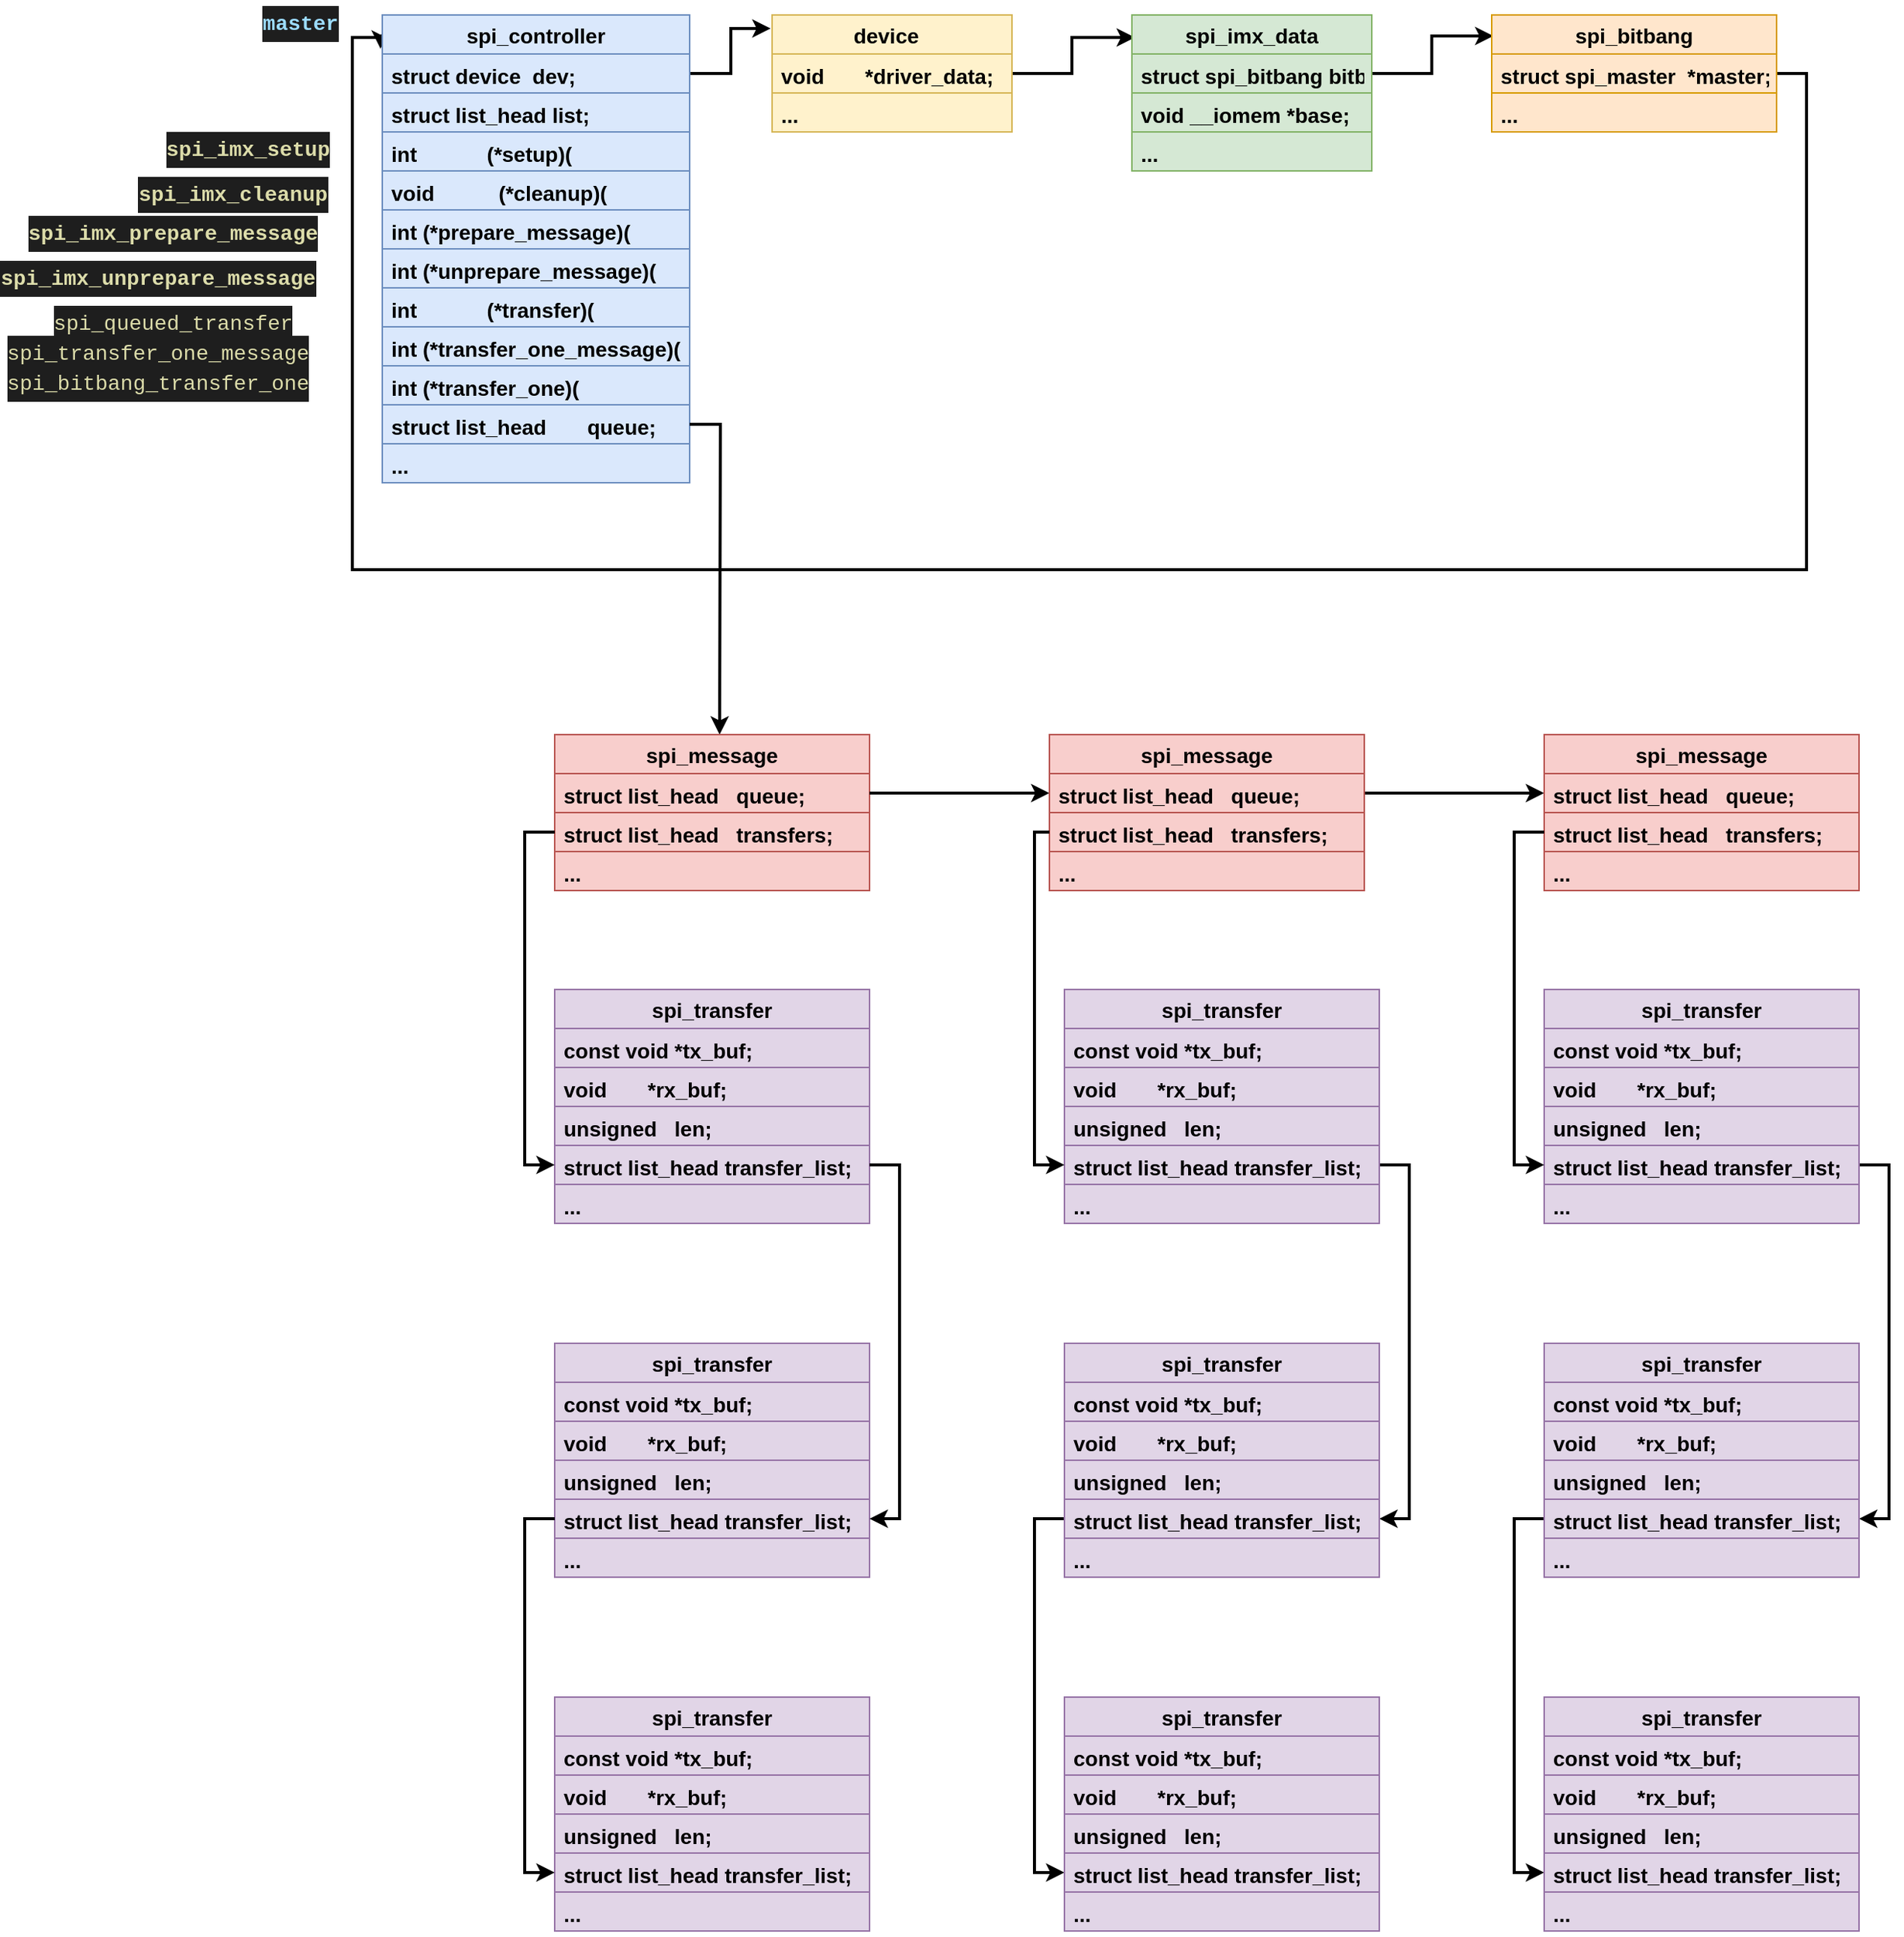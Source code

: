 <mxfile version="13.2.4" type="device"><diagram id="KnXNq-vo8bhOD0c6sFRD" name="第 1 页"><mxGraphModel dx="2421" dy="1127" grid="1" gridSize="10" guides="1" tooltips="1" connect="1" arrows="1" fold="1" page="1" pageScale="1" pageWidth="2339" pageHeight="3300" math="0" shadow="0"><root><mxCell id="0"/><mxCell id="1" parent="0"/><mxCell id="Hn3JbuHrYSryEWbeULOt-14" style="edgeStyle=orthogonalEdgeStyle;rounded=0;orthogonalLoop=1;jettySize=auto;html=1;entryX=-0.006;entryY=0.115;entryDx=0;entryDy=0;entryPerimeter=0;fontStyle=1;fontSize=14;strokeWidth=2;" edge="1" parent="1" source="Hn3JbuHrYSryEWbeULOt-6" target="Hn3JbuHrYSryEWbeULOt-10"><mxGeometry relative="1" as="geometry"/></mxCell><mxCell id="Hn3JbuHrYSryEWbeULOt-15" style="edgeStyle=orthogonalEdgeStyle;rounded=0;orthogonalLoop=1;jettySize=auto;html=1;entryX=0.013;entryY=0.144;entryDx=0;entryDy=0;entryPerimeter=0;fontStyle=1;fontSize=14;strokeWidth=2;" edge="1" parent="1" source="Hn3JbuHrYSryEWbeULOt-11" target="Hn3JbuHrYSryEWbeULOt-1"><mxGeometry relative="1" as="geometry"/></mxCell><mxCell id="Hn3JbuHrYSryEWbeULOt-25" style="edgeStyle=orthogonalEdgeStyle;rounded=0;orthogonalLoop=1;jettySize=auto;html=1;entryX=-0.006;entryY=0.072;entryDx=0;entryDy=0;entryPerimeter=0;fontStyle=1;fontSize=14;strokeWidth=2;" edge="1" parent="1" source="Hn3JbuHrYSryEWbeULOt-22" target="Hn3JbuHrYSryEWbeULOt-5"><mxGeometry relative="1" as="geometry"><Array as="points"><mxPoint x="1355" y="299"/><mxPoint x="1355" y="630"/><mxPoint x="385" y="630"/><mxPoint x="385" y="275"/><mxPoint x="404" y="275"/></Array></mxGeometry></mxCell><mxCell id="Hn3JbuHrYSryEWbeULOt-26" style="edgeStyle=orthogonalEdgeStyle;rounded=0;orthogonalLoop=1;jettySize=auto;html=1;entryX=0.006;entryY=0.179;entryDx=0;entryDy=0;entryPerimeter=0;fontStyle=1;fontSize=14;strokeWidth=2;" edge="1" parent="1" source="Hn3JbuHrYSryEWbeULOt-2" target="Hn3JbuHrYSryEWbeULOt-21"><mxGeometry relative="1" as="geometry"/></mxCell><mxCell id="Hn3JbuHrYSryEWbeULOt-27" value="&lt;div style=&quot;color: rgb(212, 212, 212); background-color: rgb(30, 30, 30); font-family: consolas, &amp;quot;courier new&amp;quot;, monospace; font-size: 14px; line-height: 24px;&quot;&gt;&lt;span style=&quot;color: rgb(156, 220, 254); font-size: 14px;&quot;&gt;master&lt;/span&gt;&lt;/div&gt;" style="text;html=1;align=center;verticalAlign=middle;resizable=0;points=[];autosize=1;fontStyle=1;fontSize=14;" vertex="1" parent="1"><mxGeometry x="320" y="250" width="60" height="30" as="geometry"/></mxCell><mxCell id="Hn3JbuHrYSryEWbeULOt-28" value="&lt;div style=&quot;color: rgb(212, 212, 212); background-color: rgb(30, 30, 30); font-family: consolas, &amp;quot;courier new&amp;quot;, monospace; font-size: 14px; line-height: 24px;&quot;&gt;&lt;span style=&quot;color: rgb(220, 220, 170); font-size: 14px;&quot;&gt;spi_imx_setup&lt;/span&gt;&lt;/div&gt;" style="text;html=1;align=center;verticalAlign=middle;resizable=0;points=[];autosize=1;fontStyle=1;fontSize=14;" vertex="1" parent="1"><mxGeometry x="255" y="334" width="120" height="30" as="geometry"/></mxCell><mxCell id="Hn3JbuHrYSryEWbeULOt-29" value="&lt;div style=&quot;color: rgb(212, 212, 212); background-color: rgb(30, 30, 30); font-family: consolas, &amp;quot;courier new&amp;quot;, monospace; font-size: 14px; line-height: 24px;&quot;&gt;&lt;span style=&quot;color: rgb(220, 220, 170); font-size: 14px;&quot;&gt;spi_imx_cleanup&lt;/span&gt;&lt;/div&gt;" style="text;html=1;align=center;verticalAlign=middle;resizable=0;points=[];autosize=1;fontStyle=1;fontSize=14;" vertex="1" parent="1"><mxGeometry x="240" y="364" width="130" height="30" as="geometry"/></mxCell><mxCell id="Hn3JbuHrYSryEWbeULOt-30" value="&lt;div style=&quot;color: rgb(212, 212, 212); background-color: rgb(30, 30, 30); font-family: consolas, &amp;quot;courier new&amp;quot;, monospace; font-size: 14px; line-height: 24px;&quot;&gt;&lt;span style=&quot;color: rgb(220, 220, 170); font-size: 14px;&quot;&gt;spi_imx_prepare_message&lt;/span&gt;&lt;/div&gt;" style="text;html=1;align=center;verticalAlign=middle;resizable=0;points=[];autosize=1;fontStyle=1;fontSize=14;" vertex="1" parent="1"><mxGeometry x="170" y="390" width="190" height="30" as="geometry"/></mxCell><mxCell id="Hn3JbuHrYSryEWbeULOt-31" value="&lt;div style=&quot;color: rgb(212, 212, 212); background-color: rgb(30, 30, 30); font-family: consolas, &amp;quot;courier new&amp;quot;, monospace; font-size: 14px; line-height: 24px;&quot;&gt;&lt;span style=&quot;color: rgb(220, 220, 170); font-size: 14px;&quot;&gt;spi_imx_unprepare_message&lt;/span&gt;&lt;/div&gt;" style="text;html=1;align=center;verticalAlign=middle;resizable=0;points=[];autosize=1;fontStyle=1;fontSize=14;" vertex="1" parent="1"><mxGeometry x="150" y="420" width="210" height="30" as="geometry"/></mxCell><mxCell id="Hn3JbuHrYSryEWbeULOt-5" value="spi_controller" style="swimlane;fontStyle=1;childLayout=stackLayout;horizontal=1;startSize=26;fillColor=#dae8fc;horizontalStack=0;resizeParent=1;resizeParentMax=0;resizeLast=0;collapsible=1;marginBottom=0;fontSize=14;strokeColor=#6c8ebf;" vertex="1" parent="1"><mxGeometry x="405" y="260" width="205" height="312" as="geometry"/></mxCell><mxCell id="Hn3JbuHrYSryEWbeULOt-6" value="struct device  dev;" style="text;strokeColor=#6c8ebf;fillColor=#dae8fc;align=left;verticalAlign=top;spacingLeft=4;spacingRight=4;overflow=hidden;rotatable=0;points=[[0,0.5],[1,0.5]];portConstraint=eastwest;fontStyle=1;fontSize=14;" vertex="1" parent="Hn3JbuHrYSryEWbeULOt-5"><mxGeometry y="26" width="205" height="26" as="geometry"/></mxCell><mxCell id="Hn3JbuHrYSryEWbeULOt-7" value="struct list_head list;" style="text;strokeColor=#6c8ebf;fillColor=#dae8fc;align=left;verticalAlign=top;spacingLeft=4;spacingRight=4;overflow=hidden;rotatable=0;points=[[0,0.5],[1,0.5]];portConstraint=eastwest;fontStyle=1;fontSize=14;" vertex="1" parent="Hn3JbuHrYSryEWbeULOt-5"><mxGeometry y="52" width="205" height="26" as="geometry"/></mxCell><mxCell id="Hn3JbuHrYSryEWbeULOt-16" value="int            (*setup)(" style="text;strokeColor=#6c8ebf;fillColor=#dae8fc;align=left;verticalAlign=top;spacingLeft=4;spacingRight=4;overflow=hidden;rotatable=0;points=[[0,0.5],[1,0.5]];portConstraint=eastwest;fontStyle=1;fontSize=14;" vertex="1" parent="Hn3JbuHrYSryEWbeULOt-5"><mxGeometry y="78" width="205" height="26" as="geometry"/></mxCell><mxCell id="Hn3JbuHrYSryEWbeULOt-17" value="void           (*cleanup)(" style="text;strokeColor=#6c8ebf;fillColor=#dae8fc;align=left;verticalAlign=top;spacingLeft=4;spacingRight=4;overflow=hidden;rotatable=0;points=[[0,0.5],[1,0.5]];portConstraint=eastwest;fontStyle=1;fontSize=14;" vertex="1" parent="Hn3JbuHrYSryEWbeULOt-5"><mxGeometry y="104" width="205" height="26" as="geometry"/></mxCell><mxCell id="Hn3JbuHrYSryEWbeULOt-18" value="int (*prepare_message)(" style="text;strokeColor=#6c8ebf;fillColor=#dae8fc;align=left;verticalAlign=top;spacingLeft=4;spacingRight=4;overflow=hidden;rotatable=0;points=[[0,0.5],[1,0.5]];portConstraint=eastwest;fontStyle=1;fontSize=14;" vertex="1" parent="Hn3JbuHrYSryEWbeULOt-5"><mxGeometry y="130" width="205" height="26" as="geometry"/></mxCell><mxCell id="Hn3JbuHrYSryEWbeULOt-19" value="int (*unprepare_message)(" style="text;strokeColor=#6c8ebf;fillColor=#dae8fc;align=left;verticalAlign=top;spacingLeft=4;spacingRight=4;overflow=hidden;rotatable=0;points=[[0,0.5],[1,0.5]];portConstraint=eastwest;fontStyle=1;fontSize=14;" vertex="1" parent="Hn3JbuHrYSryEWbeULOt-5"><mxGeometry y="156" width="205" height="26" as="geometry"/></mxCell><mxCell id="Hn3JbuHrYSryEWbeULOt-8" value="int            (*transfer)(" style="text;strokeColor=#6c8ebf;fillColor=#dae8fc;align=left;verticalAlign=top;spacingLeft=4;spacingRight=4;overflow=hidden;rotatable=0;points=[[0,0.5],[1,0.5]];portConstraint=eastwest;fontStyle=1;fontSize=14;" vertex="1" parent="Hn3JbuHrYSryEWbeULOt-5"><mxGeometry y="182" width="205" height="26" as="geometry"/></mxCell><mxCell id="Hn3JbuHrYSryEWbeULOt-32" value="int (*transfer_one_message)(" style="text;strokeColor=#6c8ebf;fillColor=#dae8fc;align=left;verticalAlign=top;spacingLeft=4;spacingRight=4;overflow=hidden;rotatable=0;points=[[0,0.5],[1,0.5]];portConstraint=eastwest;fontStyle=1;fontSize=14;" vertex="1" parent="Hn3JbuHrYSryEWbeULOt-5"><mxGeometry y="208" width="205" height="26" as="geometry"/></mxCell><mxCell id="Hn3JbuHrYSryEWbeULOt-33" value="int (*transfer_one)(" style="text;strokeColor=#6c8ebf;fillColor=#dae8fc;align=left;verticalAlign=top;spacingLeft=4;spacingRight=4;overflow=hidden;rotatable=0;points=[[0,0.5],[1,0.5]];portConstraint=eastwest;fontStyle=1;fontSize=14;" vertex="1" parent="Hn3JbuHrYSryEWbeULOt-5"><mxGeometry y="234" width="205" height="26" as="geometry"/></mxCell><mxCell id="Hn3JbuHrYSryEWbeULOt-34" value="struct list_head       queue;" style="text;strokeColor=#6c8ebf;fillColor=#dae8fc;align=left;verticalAlign=top;spacingLeft=4;spacingRight=4;overflow=hidden;rotatable=0;points=[[0,0.5],[1,0.5]];portConstraint=eastwest;fontStyle=1;fontSize=14;" vertex="1" parent="Hn3JbuHrYSryEWbeULOt-5"><mxGeometry y="260" width="205" height="26" as="geometry"/></mxCell><mxCell id="Hn3JbuHrYSryEWbeULOt-38" value="..." style="text;strokeColor=#6c8ebf;fillColor=#dae8fc;align=left;verticalAlign=top;spacingLeft=4;spacingRight=4;overflow=hidden;rotatable=0;points=[[0,0.5],[1,0.5]];portConstraint=eastwest;fontStyle=1;fontSize=14;" vertex="1" parent="Hn3JbuHrYSryEWbeULOt-5"><mxGeometry y="286" width="205" height="26" as="geometry"/></mxCell><mxCell id="Hn3JbuHrYSryEWbeULOt-1" value="spi_imx_data" style="swimlane;fontStyle=1;childLayout=stackLayout;horizontal=1;startSize=26;fillColor=#d5e8d4;horizontalStack=0;resizeParent=1;resizeParentMax=0;resizeLast=0;collapsible=1;marginBottom=0;fontSize=14;strokeColor=#82b366;" vertex="1" parent="1"><mxGeometry x="905" y="260" width="160" height="104" as="geometry"/></mxCell><mxCell id="Hn3JbuHrYSryEWbeULOt-2" value="struct spi_bitbang bitbang;" style="text;strokeColor=#82b366;fillColor=#d5e8d4;align=left;verticalAlign=top;spacingLeft=4;spacingRight=4;overflow=hidden;rotatable=0;points=[[0,0.5],[1,0.5]];portConstraint=eastwest;fontStyle=1;fontSize=14;" vertex="1" parent="Hn3JbuHrYSryEWbeULOt-1"><mxGeometry y="26" width="160" height="26" as="geometry"/></mxCell><mxCell id="Hn3JbuHrYSryEWbeULOt-3" value="void __iomem *base;" style="text;strokeColor=#82b366;fillColor=#d5e8d4;align=left;verticalAlign=top;spacingLeft=4;spacingRight=4;overflow=hidden;rotatable=0;points=[[0,0.5],[1,0.5]];portConstraint=eastwest;fontStyle=1;fontSize=14;" vertex="1" parent="Hn3JbuHrYSryEWbeULOt-1"><mxGeometry y="52" width="160" height="26" as="geometry"/></mxCell><mxCell id="Hn3JbuHrYSryEWbeULOt-4" value="..." style="text;strokeColor=#82b366;fillColor=#d5e8d4;align=left;verticalAlign=top;spacingLeft=4;spacingRight=4;overflow=hidden;rotatable=0;points=[[0,0.5],[1,0.5]];portConstraint=eastwest;fontStyle=1;fontSize=14;" vertex="1" parent="Hn3JbuHrYSryEWbeULOt-1"><mxGeometry y="78" width="160" height="26" as="geometry"/></mxCell><mxCell id="Hn3JbuHrYSryEWbeULOt-21" value="spi_bitbang" style="swimlane;fontStyle=1;childLayout=stackLayout;horizontal=1;startSize=26;fillColor=#ffe6cc;horizontalStack=0;resizeParent=1;resizeParentMax=0;resizeLast=0;collapsible=1;marginBottom=0;fontSize=14;strokeColor=#d79b00;" vertex="1" parent="1"><mxGeometry x="1145" y="260" width="190" height="78" as="geometry"/></mxCell><mxCell id="Hn3JbuHrYSryEWbeULOt-22" value="struct spi_master  *master;" style="text;strokeColor=#d79b00;fillColor=#ffe6cc;align=left;verticalAlign=top;spacingLeft=4;spacingRight=4;overflow=hidden;rotatable=0;points=[[0,0.5],[1,0.5]];portConstraint=eastwest;fontStyle=1;fontSize=14;" vertex="1" parent="Hn3JbuHrYSryEWbeULOt-21"><mxGeometry y="26" width="190" height="26" as="geometry"/></mxCell><mxCell id="Hn3JbuHrYSryEWbeULOt-24" value="..." style="text;strokeColor=#d79b00;fillColor=#ffe6cc;align=left;verticalAlign=top;spacingLeft=4;spacingRight=4;overflow=hidden;rotatable=0;points=[[0,0.5],[1,0.5]];portConstraint=eastwest;fontStyle=1;fontSize=14;" vertex="1" parent="Hn3JbuHrYSryEWbeULOt-21"><mxGeometry y="52" width="190" height="26" as="geometry"/></mxCell><mxCell id="Hn3JbuHrYSryEWbeULOt-10" value="device  " style="swimlane;fontStyle=1;childLayout=stackLayout;horizontal=1;startSize=26;fillColor=#fff2cc;horizontalStack=0;resizeParent=1;resizeParentMax=0;resizeLast=0;collapsible=1;marginBottom=0;fontSize=14;strokeColor=#d6b656;" vertex="1" parent="1"><mxGeometry x="665" y="260" width="160" height="78" as="geometry"/></mxCell><mxCell id="Hn3JbuHrYSryEWbeULOt-11" value="void       *driver_data;" style="text;strokeColor=#d6b656;fillColor=#fff2cc;align=left;verticalAlign=top;spacingLeft=4;spacingRight=4;overflow=hidden;rotatable=0;points=[[0,0.5],[1,0.5]];portConstraint=eastwest;fontStyle=1;fontSize=14;" vertex="1" parent="Hn3JbuHrYSryEWbeULOt-10"><mxGeometry y="26" width="160" height="26" as="geometry"/></mxCell><mxCell id="Hn3JbuHrYSryEWbeULOt-13" value="..." style="text;strokeColor=#d6b656;fillColor=#fff2cc;align=left;verticalAlign=top;spacingLeft=4;spacingRight=4;overflow=hidden;rotatable=0;points=[[0,0.5],[1,0.5]];portConstraint=eastwest;fontStyle=1;fontSize=14;" vertex="1" parent="Hn3JbuHrYSryEWbeULOt-10"><mxGeometry y="52" width="160" height="26" as="geometry"/></mxCell><mxCell id="Hn3JbuHrYSryEWbeULOt-35" value="&lt;div style=&quot;color: rgb(212 , 212 , 212) ; background-color: rgb(30 , 30 , 30) ; font-family: &amp;#34;consolas&amp;#34; , &amp;#34;courier new&amp;#34; , monospace ; line-height: 24px&quot;&gt;&lt;span style=&quot;color: rgb(220 , 220 , 170)&quot;&gt;&lt;font style=&quot;font-size: 14px&quot;&gt;spi_queued_transfer&lt;/font&gt;&lt;/span&gt;&lt;/div&gt;" style="text;html=1;align=center;verticalAlign=middle;resizable=0;points=[];autosize=1;fontSize=14;" vertex="1" parent="1"><mxGeometry x="185" y="450" width="160" height="30" as="geometry"/></mxCell><mxCell id="Hn3JbuHrYSryEWbeULOt-36" value="&lt;div style=&quot;color: rgb(212 , 212 , 212) ; background-color: rgb(30 , 30 , 30) ; font-family: &amp;#34;consolas&amp;#34; , &amp;#34;courier new&amp;#34; , monospace ; line-height: 24px&quot;&gt;&lt;span style=&quot;color: rgb(220 , 220 , 170)&quot;&gt;&lt;font style=&quot;font-size: 14px&quot;&gt;spi_transfer_one_message&lt;/font&gt;&lt;/span&gt;&lt;/div&gt;" style="text;html=1;align=center;verticalAlign=middle;resizable=0;points=[];autosize=1;fontSize=14;" vertex="1" parent="1"><mxGeometry x="155" y="470" width="200" height="30" as="geometry"/></mxCell><mxCell id="Hn3JbuHrYSryEWbeULOt-37" value="&lt;div style=&quot;color: rgb(212 , 212 , 212) ; background-color: rgb(30 , 30 , 30) ; font-family: &amp;#34;consolas&amp;#34; , &amp;#34;courier new&amp;#34; , monospace ; line-height: 24px&quot;&gt;&lt;span style=&quot;color: rgb(220 , 220 , 170)&quot;&gt;&lt;font style=&quot;font-size: 14px&quot;&gt;spi_bitbang_transfer_one&lt;/font&gt;&lt;/span&gt;&lt;/div&gt;" style="text;html=1;align=center;verticalAlign=middle;resizable=0;points=[];autosize=1;fontSize=14;" vertex="1" parent="1"><mxGeometry x="155" y="490" width="200" height="30" as="geometry"/></mxCell><mxCell id="Hn3JbuHrYSryEWbeULOt-39" style="edgeStyle=orthogonalEdgeStyle;rounded=0;orthogonalLoop=1;jettySize=auto;html=1;strokeWidth=2;fontSize=14;" edge="1" parent="1" source="Hn3JbuHrYSryEWbeULOt-34"><mxGeometry relative="1" as="geometry"><mxPoint x="630" y="740" as="targetPoint"/></mxGeometry></mxCell><mxCell id="Hn3JbuHrYSryEWbeULOt-40" value="spi_message" style="swimlane;fontStyle=1;childLayout=stackLayout;horizontal=1;startSize=26;fillColor=#f8cecc;horizontalStack=0;resizeParent=1;resizeParentMax=0;resizeLast=0;collapsible=1;marginBottom=0;fontSize=14;strokeColor=#b85450;" vertex="1" parent="1"><mxGeometry x="520" y="740" width="210" height="104" as="geometry"/></mxCell><mxCell id="Hn3JbuHrYSryEWbeULOt-41" value="struct list_head   queue;" style="text;strokeColor=#b85450;fillColor=#f8cecc;align=left;verticalAlign=top;spacingLeft=4;spacingRight=4;overflow=hidden;rotatable=0;points=[[0,0.5],[1,0.5]];portConstraint=eastwest;fontStyle=1;fontSize=14;" vertex="1" parent="Hn3JbuHrYSryEWbeULOt-40"><mxGeometry y="26" width="210" height="26" as="geometry"/></mxCell><mxCell id="Hn3JbuHrYSryEWbeULOt-42" value="struct list_head   transfers;" style="text;strokeColor=#b85450;fillColor=#f8cecc;align=left;verticalAlign=top;spacingLeft=4;spacingRight=4;overflow=hidden;rotatable=0;points=[[0,0.5],[1,0.5]];portConstraint=eastwest;fontStyle=1;fontSize=14;" vertex="1" parent="Hn3JbuHrYSryEWbeULOt-40"><mxGeometry y="52" width="210" height="26" as="geometry"/></mxCell><mxCell id="Hn3JbuHrYSryEWbeULOt-46" value="..." style="text;strokeColor=#b85450;fillColor=#f8cecc;align=left;verticalAlign=top;spacingLeft=4;spacingRight=4;overflow=hidden;rotatable=0;points=[[0,0.5],[1,0.5]];portConstraint=eastwest;fontStyle=1;fontSize=14;" vertex="1" parent="Hn3JbuHrYSryEWbeULOt-40"><mxGeometry y="78" width="210" height="26" as="geometry"/></mxCell><mxCell id="Hn3JbuHrYSryEWbeULOt-51" style="edgeStyle=orthogonalEdgeStyle;rounded=0;orthogonalLoop=1;jettySize=auto;html=1;strokeWidth=2;fontSize=14;" edge="1" parent="1" source="Hn3JbuHrYSryEWbeULOt-41" target="Hn3JbuHrYSryEWbeULOt-48"><mxGeometry relative="1" as="geometry"/></mxCell><mxCell id="Hn3JbuHrYSryEWbeULOt-56" style="edgeStyle=orthogonalEdgeStyle;rounded=0;orthogonalLoop=1;jettySize=auto;html=1;strokeWidth=2;fontSize=14;" edge="1" parent="1" source="Hn3JbuHrYSryEWbeULOt-48" target="Hn3JbuHrYSryEWbeULOt-53"><mxGeometry relative="1" as="geometry"/></mxCell><mxCell id="Hn3JbuHrYSryEWbeULOt-57" value="spi_transfer" style="swimlane;fontStyle=1;childLayout=stackLayout;horizontal=1;startSize=26;fillColor=#e1d5e7;horizontalStack=0;resizeParent=1;resizeParentMax=0;resizeLast=0;collapsible=1;marginBottom=0;fontSize=14;strokeColor=#9673a6;" vertex="1" parent="1"><mxGeometry x="520" y="910" width="210" height="156" as="geometry"/></mxCell><mxCell id="Hn3JbuHrYSryEWbeULOt-58" value="const void *tx_buf;" style="text;strokeColor=#9673a6;fillColor=#e1d5e7;align=left;verticalAlign=top;spacingLeft=4;spacingRight=4;overflow=hidden;rotatable=0;points=[[0,0.5],[1,0.5]];portConstraint=eastwest;fontStyle=1;fontSize=14;" vertex="1" parent="Hn3JbuHrYSryEWbeULOt-57"><mxGeometry y="26" width="210" height="26" as="geometry"/></mxCell><mxCell id="Hn3JbuHrYSryEWbeULOt-59" value="void       *rx_buf;" style="text;strokeColor=#9673a6;fillColor=#e1d5e7;align=left;verticalAlign=top;spacingLeft=4;spacingRight=4;overflow=hidden;rotatable=0;points=[[0,0.5],[1,0.5]];portConstraint=eastwest;fontStyle=1;fontSize=14;" vertex="1" parent="Hn3JbuHrYSryEWbeULOt-57"><mxGeometry y="52" width="210" height="26" as="geometry"/></mxCell><mxCell id="Hn3JbuHrYSryEWbeULOt-68" value="unsigned   len;" style="text;strokeColor=#9673a6;fillColor=#e1d5e7;align=left;verticalAlign=top;spacingLeft=4;spacingRight=4;overflow=hidden;rotatable=0;points=[[0,0.5],[1,0.5]];portConstraint=eastwest;fontStyle=1;fontSize=14;" vertex="1" parent="Hn3JbuHrYSryEWbeULOt-57"><mxGeometry y="78" width="210" height="26" as="geometry"/></mxCell><mxCell id="Hn3JbuHrYSryEWbeULOt-60" value="struct list_head transfer_list;" style="text;strokeColor=#9673a6;fillColor=#e1d5e7;align=left;verticalAlign=top;spacingLeft=4;spacingRight=4;overflow=hidden;rotatable=0;points=[[0,0.5],[1,0.5]];portConstraint=eastwest;fontStyle=1;fontSize=14;" vertex="1" parent="Hn3JbuHrYSryEWbeULOt-57"><mxGeometry y="104" width="210" height="26" as="geometry"/></mxCell><mxCell id="Hn3JbuHrYSryEWbeULOt-61" value="..." style="text;strokeColor=#9673a6;fillColor=#e1d5e7;align=left;verticalAlign=top;spacingLeft=4;spacingRight=4;overflow=hidden;rotatable=0;points=[[0,0.5],[1,0.5]];portConstraint=eastwest;fontStyle=1;fontSize=14;" vertex="1" parent="Hn3JbuHrYSryEWbeULOt-57"><mxGeometry y="130" width="210" height="26" as="geometry"/></mxCell><mxCell id="Hn3JbuHrYSryEWbeULOt-69" value="spi_transfer" style="swimlane;fontStyle=1;childLayout=stackLayout;horizontal=1;startSize=26;fillColor=#e1d5e7;horizontalStack=0;resizeParent=1;resizeParentMax=0;resizeLast=0;collapsible=1;marginBottom=0;fontSize=14;strokeColor=#9673a6;" vertex="1" parent="1"><mxGeometry x="520" y="1146" width="210" height="156" as="geometry"/></mxCell><mxCell id="Hn3JbuHrYSryEWbeULOt-70" value="const void *tx_buf;" style="text;strokeColor=#9673a6;fillColor=#e1d5e7;align=left;verticalAlign=top;spacingLeft=4;spacingRight=4;overflow=hidden;rotatable=0;points=[[0,0.5],[1,0.5]];portConstraint=eastwest;fontStyle=1;fontSize=14;" vertex="1" parent="Hn3JbuHrYSryEWbeULOt-69"><mxGeometry y="26" width="210" height="26" as="geometry"/></mxCell><mxCell id="Hn3JbuHrYSryEWbeULOt-71" value="void       *rx_buf;" style="text;strokeColor=#9673a6;fillColor=#e1d5e7;align=left;verticalAlign=top;spacingLeft=4;spacingRight=4;overflow=hidden;rotatable=0;points=[[0,0.5],[1,0.5]];portConstraint=eastwest;fontStyle=1;fontSize=14;" vertex="1" parent="Hn3JbuHrYSryEWbeULOt-69"><mxGeometry y="52" width="210" height="26" as="geometry"/></mxCell><mxCell id="Hn3JbuHrYSryEWbeULOt-72" value="unsigned   len;" style="text;strokeColor=#9673a6;fillColor=#e1d5e7;align=left;verticalAlign=top;spacingLeft=4;spacingRight=4;overflow=hidden;rotatable=0;points=[[0,0.5],[1,0.5]];portConstraint=eastwest;fontStyle=1;fontSize=14;" vertex="1" parent="Hn3JbuHrYSryEWbeULOt-69"><mxGeometry y="78" width="210" height="26" as="geometry"/></mxCell><mxCell id="Hn3JbuHrYSryEWbeULOt-73" value="struct list_head transfer_list;" style="text;strokeColor=#9673a6;fillColor=#e1d5e7;align=left;verticalAlign=top;spacingLeft=4;spacingRight=4;overflow=hidden;rotatable=0;points=[[0,0.5],[1,0.5]];portConstraint=eastwest;fontStyle=1;fontSize=14;" vertex="1" parent="Hn3JbuHrYSryEWbeULOt-69"><mxGeometry y="104" width="210" height="26" as="geometry"/></mxCell><mxCell id="Hn3JbuHrYSryEWbeULOt-74" value="..." style="text;strokeColor=#9673a6;fillColor=#e1d5e7;align=left;verticalAlign=top;spacingLeft=4;spacingRight=4;overflow=hidden;rotatable=0;points=[[0,0.5],[1,0.5]];portConstraint=eastwest;fontStyle=1;fontSize=14;" vertex="1" parent="Hn3JbuHrYSryEWbeULOt-69"><mxGeometry y="130" width="210" height="26" as="geometry"/></mxCell><mxCell id="Hn3JbuHrYSryEWbeULOt-75" value="spi_transfer" style="swimlane;fontStyle=1;childLayout=stackLayout;horizontal=1;startSize=26;fillColor=#e1d5e7;horizontalStack=0;resizeParent=1;resizeParentMax=0;resizeLast=0;collapsible=1;marginBottom=0;fontSize=14;strokeColor=#9673a6;" vertex="1" parent="1"><mxGeometry x="520" y="1382" width="210" height="156" as="geometry"/></mxCell><mxCell id="Hn3JbuHrYSryEWbeULOt-76" value="const void *tx_buf;" style="text;strokeColor=#9673a6;fillColor=#e1d5e7;align=left;verticalAlign=top;spacingLeft=4;spacingRight=4;overflow=hidden;rotatable=0;points=[[0,0.5],[1,0.5]];portConstraint=eastwest;fontStyle=1;fontSize=14;" vertex="1" parent="Hn3JbuHrYSryEWbeULOt-75"><mxGeometry y="26" width="210" height="26" as="geometry"/></mxCell><mxCell id="Hn3JbuHrYSryEWbeULOt-77" value="void       *rx_buf;" style="text;strokeColor=#9673a6;fillColor=#e1d5e7;align=left;verticalAlign=top;spacingLeft=4;spacingRight=4;overflow=hidden;rotatable=0;points=[[0,0.5],[1,0.5]];portConstraint=eastwest;fontStyle=1;fontSize=14;" vertex="1" parent="Hn3JbuHrYSryEWbeULOt-75"><mxGeometry y="52" width="210" height="26" as="geometry"/></mxCell><mxCell id="Hn3JbuHrYSryEWbeULOt-78" value="unsigned   len;" style="text;strokeColor=#9673a6;fillColor=#e1d5e7;align=left;verticalAlign=top;spacingLeft=4;spacingRight=4;overflow=hidden;rotatable=0;points=[[0,0.5],[1,0.5]];portConstraint=eastwest;fontStyle=1;fontSize=14;" vertex="1" parent="Hn3JbuHrYSryEWbeULOt-75"><mxGeometry y="78" width="210" height="26" as="geometry"/></mxCell><mxCell id="Hn3JbuHrYSryEWbeULOt-79" value="struct list_head transfer_list;" style="text;strokeColor=#9673a6;fillColor=#e1d5e7;align=left;verticalAlign=top;spacingLeft=4;spacingRight=4;overflow=hidden;rotatable=0;points=[[0,0.5],[1,0.5]];portConstraint=eastwest;fontStyle=1;fontSize=14;" vertex="1" parent="Hn3JbuHrYSryEWbeULOt-75"><mxGeometry y="104" width="210" height="26" as="geometry"/></mxCell><mxCell id="Hn3JbuHrYSryEWbeULOt-80" value="..." style="text;strokeColor=#9673a6;fillColor=#e1d5e7;align=left;verticalAlign=top;spacingLeft=4;spacingRight=4;overflow=hidden;rotatable=0;points=[[0,0.5],[1,0.5]];portConstraint=eastwest;fontStyle=1;fontSize=14;" vertex="1" parent="Hn3JbuHrYSryEWbeULOt-75"><mxGeometry y="130" width="210" height="26" as="geometry"/></mxCell><mxCell id="Hn3JbuHrYSryEWbeULOt-62" style="edgeStyle=orthogonalEdgeStyle;rounded=0;orthogonalLoop=1;jettySize=auto;html=1;entryX=0;entryY=0.5;entryDx=0;entryDy=0;strokeWidth=2;fontSize=14;" edge="1" parent="1" source="Hn3JbuHrYSryEWbeULOt-42" target="Hn3JbuHrYSryEWbeULOt-60"><mxGeometry relative="1" as="geometry"/></mxCell><mxCell id="Hn3JbuHrYSryEWbeULOt-81" style="edgeStyle=orthogonalEdgeStyle;rounded=0;orthogonalLoop=1;jettySize=auto;html=1;entryX=1;entryY=0.5;entryDx=0;entryDy=0;strokeWidth=2;fontSize=14;" edge="1" parent="1" source="Hn3JbuHrYSryEWbeULOt-60" target="Hn3JbuHrYSryEWbeULOt-73"><mxGeometry relative="1" as="geometry"><Array as="points"><mxPoint x="750" y="1027"/><mxPoint x="750" y="1263"/></Array></mxGeometry></mxCell><mxCell id="Hn3JbuHrYSryEWbeULOt-82" style="edgeStyle=orthogonalEdgeStyle;rounded=0;orthogonalLoop=1;jettySize=auto;html=1;entryX=0;entryY=0.75;entryDx=0;entryDy=0;strokeWidth=2;fontSize=14;" edge="1" parent="1" source="Hn3JbuHrYSryEWbeULOt-73" target="Hn3JbuHrYSryEWbeULOt-75"><mxGeometry relative="1" as="geometry"/></mxCell><mxCell id="Hn3JbuHrYSryEWbeULOt-101" style="edgeStyle=orthogonalEdgeStyle;rounded=0;orthogonalLoop=1;jettySize=auto;html=1;entryX=1;entryY=0.5;entryDx=0;entryDy=0;strokeWidth=2;fontSize=14;" edge="1" parent="1" source="Hn3JbuHrYSryEWbeULOt-87" target="Hn3JbuHrYSryEWbeULOt-93"><mxGeometry relative="1" as="geometry"><Array as="points"><mxPoint x="1090" y="1027"/><mxPoint x="1090" y="1263"/></Array></mxGeometry></mxCell><mxCell id="Hn3JbuHrYSryEWbeULOt-102" style="edgeStyle=orthogonalEdgeStyle;rounded=0;orthogonalLoop=1;jettySize=auto;html=1;entryX=0;entryY=0.75;entryDx=0;entryDy=0;strokeWidth=2;fontSize=14;" edge="1" parent="1" source="Hn3JbuHrYSryEWbeULOt-93" target="Hn3JbuHrYSryEWbeULOt-95"><mxGeometry relative="1" as="geometry"/></mxCell><mxCell id="Hn3JbuHrYSryEWbeULOt-121" style="edgeStyle=orthogonalEdgeStyle;rounded=0;orthogonalLoop=1;jettySize=auto;html=1;entryX=1;entryY=0.5;entryDx=0;entryDy=0;strokeWidth=2;fontSize=14;" edge="1" parent="1" source="Hn3JbuHrYSryEWbeULOt-107" target="Hn3JbuHrYSryEWbeULOt-113"><mxGeometry relative="1" as="geometry"><Array as="points"><mxPoint x="1410" y="1027"/><mxPoint x="1410" y="1263"/></Array></mxGeometry></mxCell><mxCell id="Hn3JbuHrYSryEWbeULOt-122" style="edgeStyle=orthogonalEdgeStyle;rounded=0;orthogonalLoop=1;jettySize=auto;html=1;entryX=0;entryY=0.75;entryDx=0;entryDy=0;strokeWidth=2;fontSize=14;" edge="1" parent="1" source="Hn3JbuHrYSryEWbeULOt-113" target="Hn3JbuHrYSryEWbeULOt-115"><mxGeometry relative="1" as="geometry"/></mxCell><mxCell id="Hn3JbuHrYSryEWbeULOt-47" value="spi_message" style="swimlane;fontStyle=1;childLayout=stackLayout;horizontal=1;startSize=26;fillColor=#f8cecc;horizontalStack=0;resizeParent=1;resizeParentMax=0;resizeLast=0;collapsible=1;marginBottom=0;fontSize=14;strokeColor=#b85450;" vertex="1" parent="1"><mxGeometry x="850" y="740" width="210" height="104" as="geometry"/></mxCell><mxCell id="Hn3JbuHrYSryEWbeULOt-48" value="struct list_head   queue;" style="text;strokeColor=#b85450;fillColor=#f8cecc;align=left;verticalAlign=top;spacingLeft=4;spacingRight=4;overflow=hidden;rotatable=0;points=[[0,0.5],[1,0.5]];portConstraint=eastwest;fontStyle=1;fontSize=14;" vertex="1" parent="Hn3JbuHrYSryEWbeULOt-47"><mxGeometry y="26" width="210" height="26" as="geometry"/></mxCell><mxCell id="Hn3JbuHrYSryEWbeULOt-49" value="struct list_head   transfers;" style="text;strokeColor=#b85450;fillColor=#f8cecc;align=left;verticalAlign=top;spacingLeft=4;spacingRight=4;overflow=hidden;rotatable=0;points=[[0,0.5],[1,0.5]];portConstraint=eastwest;fontStyle=1;fontSize=14;" vertex="1" parent="Hn3JbuHrYSryEWbeULOt-47"><mxGeometry y="52" width="210" height="26" as="geometry"/></mxCell><mxCell id="Hn3JbuHrYSryEWbeULOt-50" value="..." style="text;strokeColor=#b85450;fillColor=#f8cecc;align=left;verticalAlign=top;spacingLeft=4;spacingRight=4;overflow=hidden;rotatable=0;points=[[0,0.5],[1,0.5]];portConstraint=eastwest;fontStyle=1;fontSize=14;" vertex="1" parent="Hn3JbuHrYSryEWbeULOt-47"><mxGeometry y="78" width="210" height="26" as="geometry"/></mxCell><mxCell id="Hn3JbuHrYSryEWbeULOt-83" value="spi_transfer" style="swimlane;fontStyle=1;childLayout=stackLayout;horizontal=1;startSize=26;fillColor=#e1d5e7;horizontalStack=0;resizeParent=1;resizeParentMax=0;resizeLast=0;collapsible=1;marginBottom=0;fontSize=14;strokeColor=#9673a6;" vertex="1" parent="1"><mxGeometry x="860" y="910" width="210" height="156" as="geometry"/></mxCell><mxCell id="Hn3JbuHrYSryEWbeULOt-84" value="const void *tx_buf;" style="text;strokeColor=#9673a6;fillColor=#e1d5e7;align=left;verticalAlign=top;spacingLeft=4;spacingRight=4;overflow=hidden;rotatable=0;points=[[0,0.5],[1,0.5]];portConstraint=eastwest;fontStyle=1;fontSize=14;" vertex="1" parent="Hn3JbuHrYSryEWbeULOt-83"><mxGeometry y="26" width="210" height="26" as="geometry"/></mxCell><mxCell id="Hn3JbuHrYSryEWbeULOt-85" value="void       *rx_buf;" style="text;strokeColor=#9673a6;fillColor=#e1d5e7;align=left;verticalAlign=top;spacingLeft=4;spacingRight=4;overflow=hidden;rotatable=0;points=[[0,0.5],[1,0.5]];portConstraint=eastwest;fontStyle=1;fontSize=14;" vertex="1" parent="Hn3JbuHrYSryEWbeULOt-83"><mxGeometry y="52" width="210" height="26" as="geometry"/></mxCell><mxCell id="Hn3JbuHrYSryEWbeULOt-86" value="unsigned   len;" style="text;strokeColor=#9673a6;fillColor=#e1d5e7;align=left;verticalAlign=top;spacingLeft=4;spacingRight=4;overflow=hidden;rotatable=0;points=[[0,0.5],[1,0.5]];portConstraint=eastwest;fontStyle=1;fontSize=14;" vertex="1" parent="Hn3JbuHrYSryEWbeULOt-83"><mxGeometry y="78" width="210" height="26" as="geometry"/></mxCell><mxCell id="Hn3JbuHrYSryEWbeULOt-87" value="struct list_head transfer_list;" style="text;strokeColor=#9673a6;fillColor=#e1d5e7;align=left;verticalAlign=top;spacingLeft=4;spacingRight=4;overflow=hidden;rotatable=0;points=[[0,0.5],[1,0.5]];portConstraint=eastwest;fontStyle=1;fontSize=14;" vertex="1" parent="Hn3JbuHrYSryEWbeULOt-83"><mxGeometry y="104" width="210" height="26" as="geometry"/></mxCell><mxCell id="Hn3JbuHrYSryEWbeULOt-88" value="..." style="text;strokeColor=#9673a6;fillColor=#e1d5e7;align=left;verticalAlign=top;spacingLeft=4;spacingRight=4;overflow=hidden;rotatable=0;points=[[0,0.5],[1,0.5]];portConstraint=eastwest;fontStyle=1;fontSize=14;" vertex="1" parent="Hn3JbuHrYSryEWbeULOt-83"><mxGeometry y="130" width="210" height="26" as="geometry"/></mxCell><mxCell id="Hn3JbuHrYSryEWbeULOt-89" value="spi_transfer" style="swimlane;fontStyle=1;childLayout=stackLayout;horizontal=1;startSize=26;fillColor=#e1d5e7;horizontalStack=0;resizeParent=1;resizeParentMax=0;resizeLast=0;collapsible=1;marginBottom=0;fontSize=14;strokeColor=#9673a6;" vertex="1" parent="1"><mxGeometry x="860" y="1146" width="210" height="156" as="geometry"/></mxCell><mxCell id="Hn3JbuHrYSryEWbeULOt-90" value="const void *tx_buf;" style="text;strokeColor=#9673a6;fillColor=#e1d5e7;align=left;verticalAlign=top;spacingLeft=4;spacingRight=4;overflow=hidden;rotatable=0;points=[[0,0.5],[1,0.5]];portConstraint=eastwest;fontStyle=1;fontSize=14;" vertex="1" parent="Hn3JbuHrYSryEWbeULOt-89"><mxGeometry y="26" width="210" height="26" as="geometry"/></mxCell><mxCell id="Hn3JbuHrYSryEWbeULOt-91" value="void       *rx_buf;" style="text;strokeColor=#9673a6;fillColor=#e1d5e7;align=left;verticalAlign=top;spacingLeft=4;spacingRight=4;overflow=hidden;rotatable=0;points=[[0,0.5],[1,0.5]];portConstraint=eastwest;fontStyle=1;fontSize=14;" vertex="1" parent="Hn3JbuHrYSryEWbeULOt-89"><mxGeometry y="52" width="210" height="26" as="geometry"/></mxCell><mxCell id="Hn3JbuHrYSryEWbeULOt-92" value="unsigned   len;" style="text;strokeColor=#9673a6;fillColor=#e1d5e7;align=left;verticalAlign=top;spacingLeft=4;spacingRight=4;overflow=hidden;rotatable=0;points=[[0,0.5],[1,0.5]];portConstraint=eastwest;fontStyle=1;fontSize=14;" vertex="1" parent="Hn3JbuHrYSryEWbeULOt-89"><mxGeometry y="78" width="210" height="26" as="geometry"/></mxCell><mxCell id="Hn3JbuHrYSryEWbeULOt-93" value="struct list_head transfer_list;" style="text;strokeColor=#9673a6;fillColor=#e1d5e7;align=left;verticalAlign=top;spacingLeft=4;spacingRight=4;overflow=hidden;rotatable=0;points=[[0,0.5],[1,0.5]];portConstraint=eastwest;fontStyle=1;fontSize=14;" vertex="1" parent="Hn3JbuHrYSryEWbeULOt-89"><mxGeometry y="104" width="210" height="26" as="geometry"/></mxCell><mxCell id="Hn3JbuHrYSryEWbeULOt-94" value="..." style="text;strokeColor=#9673a6;fillColor=#e1d5e7;align=left;verticalAlign=top;spacingLeft=4;spacingRight=4;overflow=hidden;rotatable=0;points=[[0,0.5],[1,0.5]];portConstraint=eastwest;fontStyle=1;fontSize=14;" vertex="1" parent="Hn3JbuHrYSryEWbeULOt-89"><mxGeometry y="130" width="210" height="26" as="geometry"/></mxCell><mxCell id="Hn3JbuHrYSryEWbeULOt-95" value="spi_transfer" style="swimlane;fontStyle=1;childLayout=stackLayout;horizontal=1;startSize=26;fillColor=#e1d5e7;horizontalStack=0;resizeParent=1;resizeParentMax=0;resizeLast=0;collapsible=1;marginBottom=0;fontSize=14;strokeColor=#9673a6;" vertex="1" parent="1"><mxGeometry x="860" y="1382" width="210" height="156" as="geometry"/></mxCell><mxCell id="Hn3JbuHrYSryEWbeULOt-96" value="const void *tx_buf;" style="text;strokeColor=#9673a6;fillColor=#e1d5e7;align=left;verticalAlign=top;spacingLeft=4;spacingRight=4;overflow=hidden;rotatable=0;points=[[0,0.5],[1,0.5]];portConstraint=eastwest;fontStyle=1;fontSize=14;" vertex="1" parent="Hn3JbuHrYSryEWbeULOt-95"><mxGeometry y="26" width="210" height="26" as="geometry"/></mxCell><mxCell id="Hn3JbuHrYSryEWbeULOt-97" value="void       *rx_buf;" style="text;strokeColor=#9673a6;fillColor=#e1d5e7;align=left;verticalAlign=top;spacingLeft=4;spacingRight=4;overflow=hidden;rotatable=0;points=[[0,0.5],[1,0.5]];portConstraint=eastwest;fontStyle=1;fontSize=14;" vertex="1" parent="Hn3JbuHrYSryEWbeULOt-95"><mxGeometry y="52" width="210" height="26" as="geometry"/></mxCell><mxCell id="Hn3JbuHrYSryEWbeULOt-98" value="unsigned   len;" style="text;strokeColor=#9673a6;fillColor=#e1d5e7;align=left;verticalAlign=top;spacingLeft=4;spacingRight=4;overflow=hidden;rotatable=0;points=[[0,0.5],[1,0.5]];portConstraint=eastwest;fontStyle=1;fontSize=14;" vertex="1" parent="Hn3JbuHrYSryEWbeULOt-95"><mxGeometry y="78" width="210" height="26" as="geometry"/></mxCell><mxCell id="Hn3JbuHrYSryEWbeULOt-99" value="struct list_head transfer_list;" style="text;strokeColor=#9673a6;fillColor=#e1d5e7;align=left;verticalAlign=top;spacingLeft=4;spacingRight=4;overflow=hidden;rotatable=0;points=[[0,0.5],[1,0.5]];portConstraint=eastwest;fontStyle=1;fontSize=14;" vertex="1" parent="Hn3JbuHrYSryEWbeULOt-95"><mxGeometry y="104" width="210" height="26" as="geometry"/></mxCell><mxCell id="Hn3JbuHrYSryEWbeULOt-100" value="..." style="text;strokeColor=#9673a6;fillColor=#e1d5e7;align=left;verticalAlign=top;spacingLeft=4;spacingRight=4;overflow=hidden;rotatable=0;points=[[0,0.5],[1,0.5]];portConstraint=eastwest;fontStyle=1;fontSize=14;" vertex="1" parent="Hn3JbuHrYSryEWbeULOt-95"><mxGeometry y="130" width="210" height="26" as="geometry"/></mxCell><mxCell id="Hn3JbuHrYSryEWbeULOt-103" value="spi_transfer" style="swimlane;fontStyle=1;childLayout=stackLayout;horizontal=1;startSize=26;fillColor=#e1d5e7;horizontalStack=0;resizeParent=1;resizeParentMax=0;resizeLast=0;collapsible=1;marginBottom=0;fontSize=14;strokeColor=#9673a6;" vertex="1" parent="1"><mxGeometry x="1180" y="910" width="210" height="156" as="geometry"/></mxCell><mxCell id="Hn3JbuHrYSryEWbeULOt-104" value="const void *tx_buf;" style="text;strokeColor=#9673a6;fillColor=#e1d5e7;align=left;verticalAlign=top;spacingLeft=4;spacingRight=4;overflow=hidden;rotatable=0;points=[[0,0.5],[1,0.5]];portConstraint=eastwest;fontStyle=1;fontSize=14;" vertex="1" parent="Hn3JbuHrYSryEWbeULOt-103"><mxGeometry y="26" width="210" height="26" as="geometry"/></mxCell><mxCell id="Hn3JbuHrYSryEWbeULOt-105" value="void       *rx_buf;" style="text;strokeColor=#9673a6;fillColor=#e1d5e7;align=left;verticalAlign=top;spacingLeft=4;spacingRight=4;overflow=hidden;rotatable=0;points=[[0,0.5],[1,0.5]];portConstraint=eastwest;fontStyle=1;fontSize=14;" vertex="1" parent="Hn3JbuHrYSryEWbeULOt-103"><mxGeometry y="52" width="210" height="26" as="geometry"/></mxCell><mxCell id="Hn3JbuHrYSryEWbeULOt-106" value="unsigned   len;" style="text;strokeColor=#9673a6;fillColor=#e1d5e7;align=left;verticalAlign=top;spacingLeft=4;spacingRight=4;overflow=hidden;rotatable=0;points=[[0,0.5],[1,0.5]];portConstraint=eastwest;fontStyle=1;fontSize=14;" vertex="1" parent="Hn3JbuHrYSryEWbeULOt-103"><mxGeometry y="78" width="210" height="26" as="geometry"/></mxCell><mxCell id="Hn3JbuHrYSryEWbeULOt-107" value="struct list_head transfer_list;" style="text;strokeColor=#9673a6;fillColor=#e1d5e7;align=left;verticalAlign=top;spacingLeft=4;spacingRight=4;overflow=hidden;rotatable=0;points=[[0,0.5],[1,0.5]];portConstraint=eastwest;fontStyle=1;fontSize=14;" vertex="1" parent="Hn3JbuHrYSryEWbeULOt-103"><mxGeometry y="104" width="210" height="26" as="geometry"/></mxCell><mxCell id="Hn3JbuHrYSryEWbeULOt-108" value="..." style="text;strokeColor=#9673a6;fillColor=#e1d5e7;align=left;verticalAlign=top;spacingLeft=4;spacingRight=4;overflow=hidden;rotatable=0;points=[[0,0.5],[1,0.5]];portConstraint=eastwest;fontStyle=1;fontSize=14;" vertex="1" parent="Hn3JbuHrYSryEWbeULOt-103"><mxGeometry y="130" width="210" height="26" as="geometry"/></mxCell><mxCell id="Hn3JbuHrYSryEWbeULOt-109" value="spi_transfer" style="swimlane;fontStyle=1;childLayout=stackLayout;horizontal=1;startSize=26;fillColor=#e1d5e7;horizontalStack=0;resizeParent=1;resizeParentMax=0;resizeLast=0;collapsible=1;marginBottom=0;fontSize=14;strokeColor=#9673a6;" vertex="1" parent="1"><mxGeometry x="1180" y="1146" width="210" height="156" as="geometry"/></mxCell><mxCell id="Hn3JbuHrYSryEWbeULOt-110" value="const void *tx_buf;" style="text;strokeColor=#9673a6;fillColor=#e1d5e7;align=left;verticalAlign=top;spacingLeft=4;spacingRight=4;overflow=hidden;rotatable=0;points=[[0,0.5],[1,0.5]];portConstraint=eastwest;fontStyle=1;fontSize=14;" vertex="1" parent="Hn3JbuHrYSryEWbeULOt-109"><mxGeometry y="26" width="210" height="26" as="geometry"/></mxCell><mxCell id="Hn3JbuHrYSryEWbeULOt-111" value="void       *rx_buf;" style="text;strokeColor=#9673a6;fillColor=#e1d5e7;align=left;verticalAlign=top;spacingLeft=4;spacingRight=4;overflow=hidden;rotatable=0;points=[[0,0.5],[1,0.5]];portConstraint=eastwest;fontStyle=1;fontSize=14;" vertex="1" parent="Hn3JbuHrYSryEWbeULOt-109"><mxGeometry y="52" width="210" height="26" as="geometry"/></mxCell><mxCell id="Hn3JbuHrYSryEWbeULOt-112" value="unsigned   len;" style="text;strokeColor=#9673a6;fillColor=#e1d5e7;align=left;verticalAlign=top;spacingLeft=4;spacingRight=4;overflow=hidden;rotatable=0;points=[[0,0.5],[1,0.5]];portConstraint=eastwest;fontStyle=1;fontSize=14;" vertex="1" parent="Hn3JbuHrYSryEWbeULOt-109"><mxGeometry y="78" width="210" height="26" as="geometry"/></mxCell><mxCell id="Hn3JbuHrYSryEWbeULOt-113" value="struct list_head transfer_list;" style="text;strokeColor=#9673a6;fillColor=#e1d5e7;align=left;verticalAlign=top;spacingLeft=4;spacingRight=4;overflow=hidden;rotatable=0;points=[[0,0.5],[1,0.5]];portConstraint=eastwest;fontStyle=1;fontSize=14;" vertex="1" parent="Hn3JbuHrYSryEWbeULOt-109"><mxGeometry y="104" width="210" height="26" as="geometry"/></mxCell><mxCell id="Hn3JbuHrYSryEWbeULOt-114" value="..." style="text;strokeColor=#9673a6;fillColor=#e1d5e7;align=left;verticalAlign=top;spacingLeft=4;spacingRight=4;overflow=hidden;rotatable=0;points=[[0,0.5],[1,0.5]];portConstraint=eastwest;fontStyle=1;fontSize=14;" vertex="1" parent="Hn3JbuHrYSryEWbeULOt-109"><mxGeometry y="130" width="210" height="26" as="geometry"/></mxCell><mxCell id="Hn3JbuHrYSryEWbeULOt-115" value="spi_transfer" style="swimlane;fontStyle=1;childLayout=stackLayout;horizontal=1;startSize=26;fillColor=#e1d5e7;horizontalStack=0;resizeParent=1;resizeParentMax=0;resizeLast=0;collapsible=1;marginBottom=0;fontSize=14;strokeColor=#9673a6;" vertex="1" parent="1"><mxGeometry x="1180" y="1382" width="210" height="156" as="geometry"/></mxCell><mxCell id="Hn3JbuHrYSryEWbeULOt-116" value="const void *tx_buf;" style="text;strokeColor=#9673a6;fillColor=#e1d5e7;align=left;verticalAlign=top;spacingLeft=4;spacingRight=4;overflow=hidden;rotatable=0;points=[[0,0.5],[1,0.5]];portConstraint=eastwest;fontStyle=1;fontSize=14;" vertex="1" parent="Hn3JbuHrYSryEWbeULOt-115"><mxGeometry y="26" width="210" height="26" as="geometry"/></mxCell><mxCell id="Hn3JbuHrYSryEWbeULOt-117" value="void       *rx_buf;" style="text;strokeColor=#9673a6;fillColor=#e1d5e7;align=left;verticalAlign=top;spacingLeft=4;spacingRight=4;overflow=hidden;rotatable=0;points=[[0,0.5],[1,0.5]];portConstraint=eastwest;fontStyle=1;fontSize=14;" vertex="1" parent="Hn3JbuHrYSryEWbeULOt-115"><mxGeometry y="52" width="210" height="26" as="geometry"/></mxCell><mxCell id="Hn3JbuHrYSryEWbeULOt-118" value="unsigned   len;" style="text;strokeColor=#9673a6;fillColor=#e1d5e7;align=left;verticalAlign=top;spacingLeft=4;spacingRight=4;overflow=hidden;rotatable=0;points=[[0,0.5],[1,0.5]];portConstraint=eastwest;fontStyle=1;fontSize=14;" vertex="1" parent="Hn3JbuHrYSryEWbeULOt-115"><mxGeometry y="78" width="210" height="26" as="geometry"/></mxCell><mxCell id="Hn3JbuHrYSryEWbeULOt-119" value="struct list_head transfer_list;" style="text;strokeColor=#9673a6;fillColor=#e1d5e7;align=left;verticalAlign=top;spacingLeft=4;spacingRight=4;overflow=hidden;rotatable=0;points=[[0,0.5],[1,0.5]];portConstraint=eastwest;fontStyle=1;fontSize=14;" vertex="1" parent="Hn3JbuHrYSryEWbeULOt-115"><mxGeometry y="104" width="210" height="26" as="geometry"/></mxCell><mxCell id="Hn3JbuHrYSryEWbeULOt-120" value="..." style="text;strokeColor=#9673a6;fillColor=#e1d5e7;align=left;verticalAlign=top;spacingLeft=4;spacingRight=4;overflow=hidden;rotatable=0;points=[[0,0.5],[1,0.5]];portConstraint=eastwest;fontStyle=1;fontSize=14;" vertex="1" parent="Hn3JbuHrYSryEWbeULOt-115"><mxGeometry y="130" width="210" height="26" as="geometry"/></mxCell><mxCell id="Hn3JbuHrYSryEWbeULOt-52" value="spi_message" style="swimlane;fontStyle=1;childLayout=stackLayout;horizontal=1;startSize=26;fillColor=#f8cecc;horizontalStack=0;resizeParent=1;resizeParentMax=0;resizeLast=0;collapsible=1;marginBottom=0;fontSize=14;strokeColor=#b85450;" vertex="1" parent="1"><mxGeometry x="1180" y="740" width="210" height="104" as="geometry"/></mxCell><mxCell id="Hn3JbuHrYSryEWbeULOt-53" value="struct list_head   queue;" style="text;strokeColor=#b85450;fillColor=#f8cecc;align=left;verticalAlign=top;spacingLeft=4;spacingRight=4;overflow=hidden;rotatable=0;points=[[0,0.5],[1,0.5]];portConstraint=eastwest;fontStyle=1;fontSize=14;" vertex="1" parent="Hn3JbuHrYSryEWbeULOt-52"><mxGeometry y="26" width="210" height="26" as="geometry"/></mxCell><mxCell id="Hn3JbuHrYSryEWbeULOt-54" value="struct list_head   transfers;" style="text;strokeColor=#b85450;fillColor=#f8cecc;align=left;verticalAlign=top;spacingLeft=4;spacingRight=4;overflow=hidden;rotatable=0;points=[[0,0.5],[1,0.5]];portConstraint=eastwest;fontStyle=1;fontSize=14;" vertex="1" parent="Hn3JbuHrYSryEWbeULOt-52"><mxGeometry y="52" width="210" height="26" as="geometry"/></mxCell><mxCell id="Hn3JbuHrYSryEWbeULOt-55" value="..." style="text;strokeColor=#b85450;fillColor=#f8cecc;align=left;verticalAlign=top;spacingLeft=4;spacingRight=4;overflow=hidden;rotatable=0;points=[[0,0.5],[1,0.5]];portConstraint=eastwest;fontStyle=1;fontSize=14;" vertex="1" parent="Hn3JbuHrYSryEWbeULOt-52"><mxGeometry y="78" width="210" height="26" as="geometry"/></mxCell><mxCell id="Hn3JbuHrYSryEWbeULOt-123" style="edgeStyle=orthogonalEdgeStyle;rounded=0;orthogonalLoop=1;jettySize=auto;html=1;strokeWidth=2;fontSize=14;" edge="1" parent="1" source="Hn3JbuHrYSryEWbeULOt-49" target="Hn3JbuHrYSryEWbeULOt-87"><mxGeometry relative="1" as="geometry"><Array as="points"><mxPoint x="840" y="805"/><mxPoint x="840" y="1027"/></Array></mxGeometry></mxCell><mxCell id="Hn3JbuHrYSryEWbeULOt-124" style="edgeStyle=orthogonalEdgeStyle;rounded=0;orthogonalLoop=1;jettySize=auto;html=1;entryX=0;entryY=0.5;entryDx=0;entryDy=0;strokeWidth=2;fontSize=14;" edge="1" parent="1" source="Hn3JbuHrYSryEWbeULOt-54" target="Hn3JbuHrYSryEWbeULOt-107"><mxGeometry relative="1" as="geometry"/></mxCell></root></mxGraphModel></diagram></mxfile>